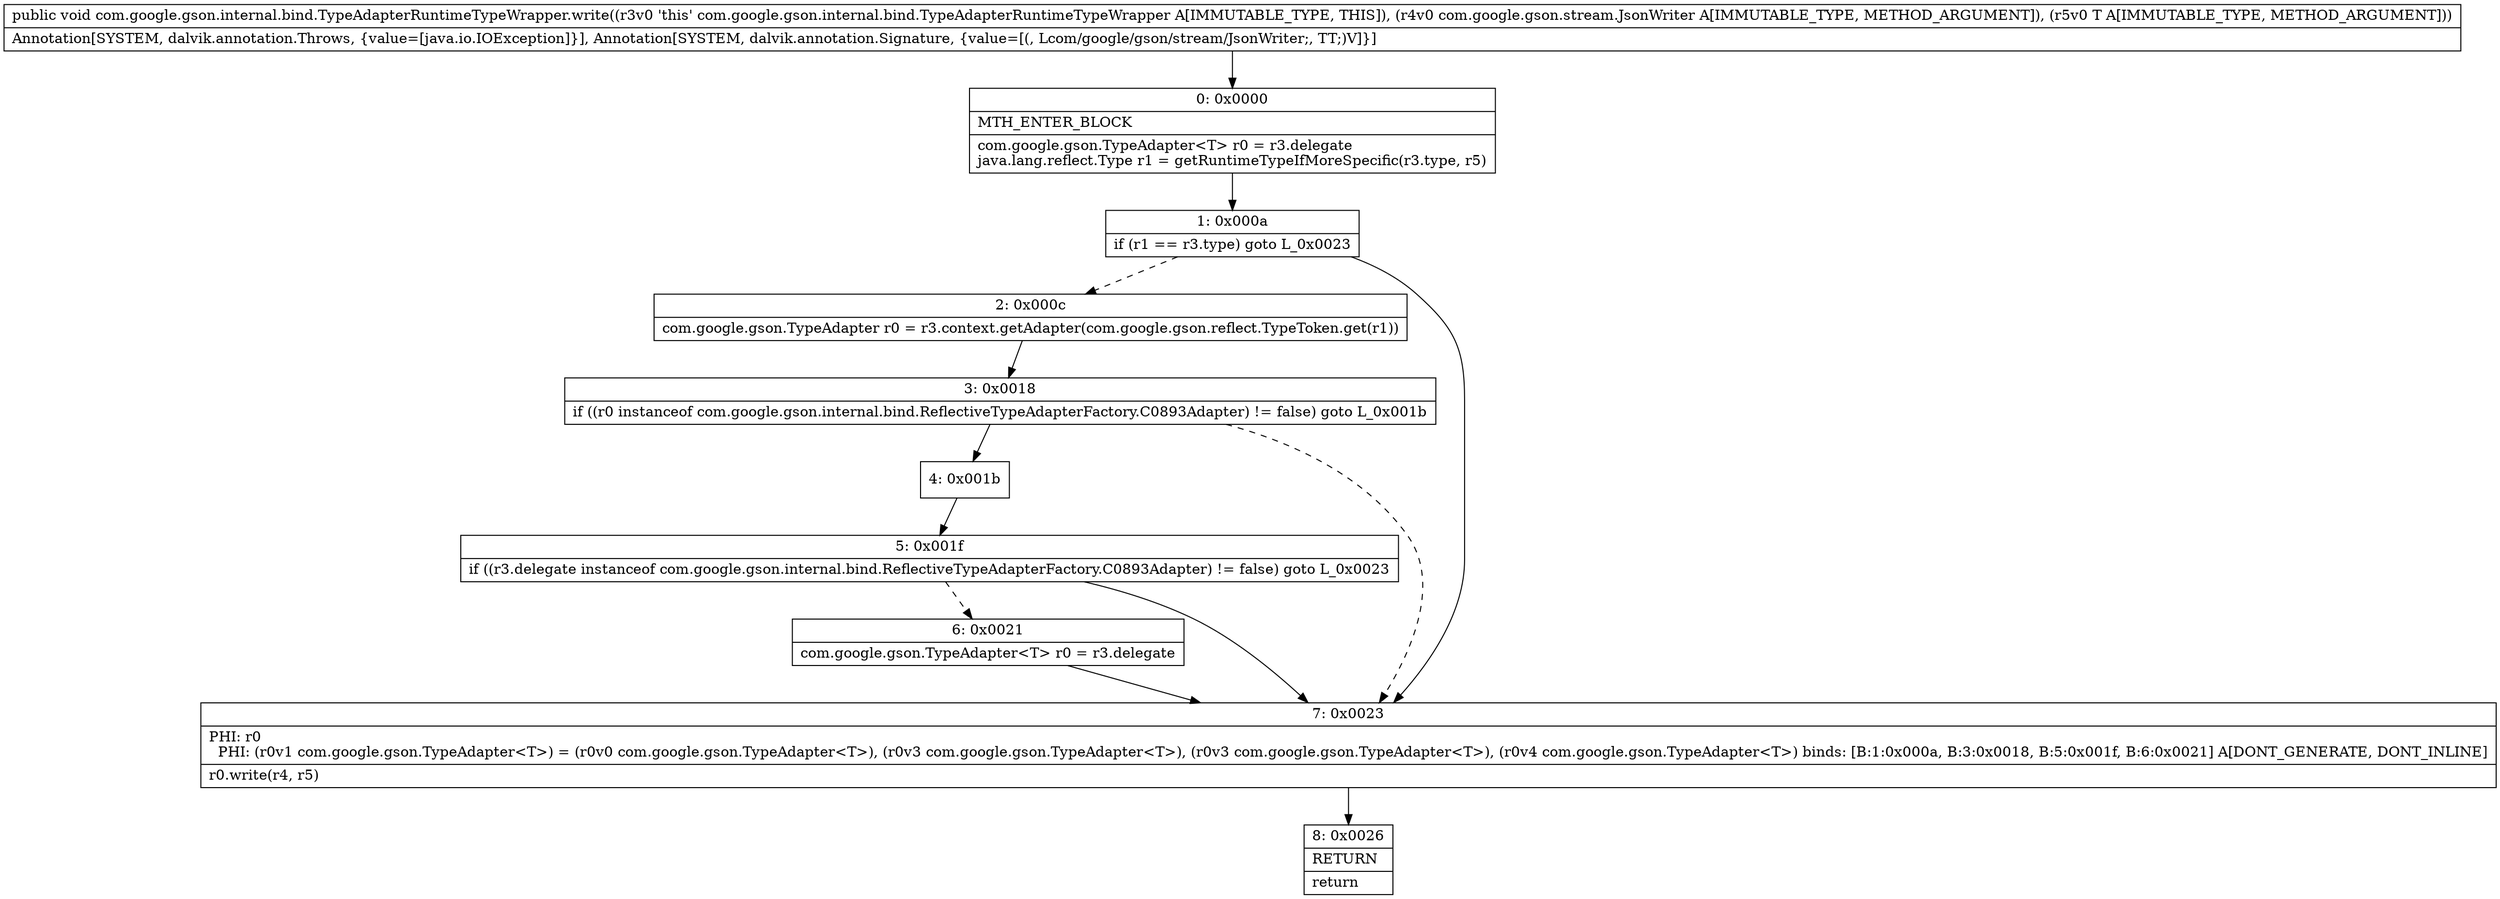 digraph "CFG forcom.google.gson.internal.bind.TypeAdapterRuntimeTypeWrapper.write(Lcom\/google\/gson\/stream\/JsonWriter;Ljava\/lang\/Object;)V" {
Node_0 [shape=record,label="{0\:\ 0x0000|MTH_ENTER_BLOCK\l|com.google.gson.TypeAdapter\<T\> r0 = r3.delegate\ljava.lang.reflect.Type r1 = getRuntimeTypeIfMoreSpecific(r3.type, r5)\l}"];
Node_1 [shape=record,label="{1\:\ 0x000a|if (r1 == r3.type) goto L_0x0023\l}"];
Node_2 [shape=record,label="{2\:\ 0x000c|com.google.gson.TypeAdapter r0 = r3.context.getAdapter(com.google.gson.reflect.TypeToken.get(r1))\l}"];
Node_3 [shape=record,label="{3\:\ 0x0018|if ((r0 instanceof com.google.gson.internal.bind.ReflectiveTypeAdapterFactory.C0893Adapter) != false) goto L_0x001b\l}"];
Node_4 [shape=record,label="{4\:\ 0x001b}"];
Node_5 [shape=record,label="{5\:\ 0x001f|if ((r3.delegate instanceof com.google.gson.internal.bind.ReflectiveTypeAdapterFactory.C0893Adapter) != false) goto L_0x0023\l}"];
Node_6 [shape=record,label="{6\:\ 0x0021|com.google.gson.TypeAdapter\<T\> r0 = r3.delegate\l}"];
Node_7 [shape=record,label="{7\:\ 0x0023|PHI: r0 \l  PHI: (r0v1 com.google.gson.TypeAdapter\<T\>) = (r0v0 com.google.gson.TypeAdapter\<T\>), (r0v3 com.google.gson.TypeAdapter\<T\>), (r0v3 com.google.gson.TypeAdapter\<T\>), (r0v4 com.google.gson.TypeAdapter\<T\>) binds: [B:1:0x000a, B:3:0x0018, B:5:0x001f, B:6:0x0021] A[DONT_GENERATE, DONT_INLINE]\l|r0.write(r4, r5)\l}"];
Node_8 [shape=record,label="{8\:\ 0x0026|RETURN\l|return\l}"];
MethodNode[shape=record,label="{public void com.google.gson.internal.bind.TypeAdapterRuntimeTypeWrapper.write((r3v0 'this' com.google.gson.internal.bind.TypeAdapterRuntimeTypeWrapper A[IMMUTABLE_TYPE, THIS]), (r4v0 com.google.gson.stream.JsonWriter A[IMMUTABLE_TYPE, METHOD_ARGUMENT]), (r5v0 T A[IMMUTABLE_TYPE, METHOD_ARGUMENT]))  | Annotation[SYSTEM, dalvik.annotation.Throws, \{value=[java.io.IOException]\}], Annotation[SYSTEM, dalvik.annotation.Signature, \{value=[(, Lcom\/google\/gson\/stream\/JsonWriter;, TT;)V]\}]\l}"];
MethodNode -> Node_0;
Node_0 -> Node_1;
Node_1 -> Node_2[style=dashed];
Node_1 -> Node_7;
Node_2 -> Node_3;
Node_3 -> Node_4;
Node_3 -> Node_7[style=dashed];
Node_4 -> Node_5;
Node_5 -> Node_6[style=dashed];
Node_5 -> Node_7;
Node_6 -> Node_7;
Node_7 -> Node_8;
}

